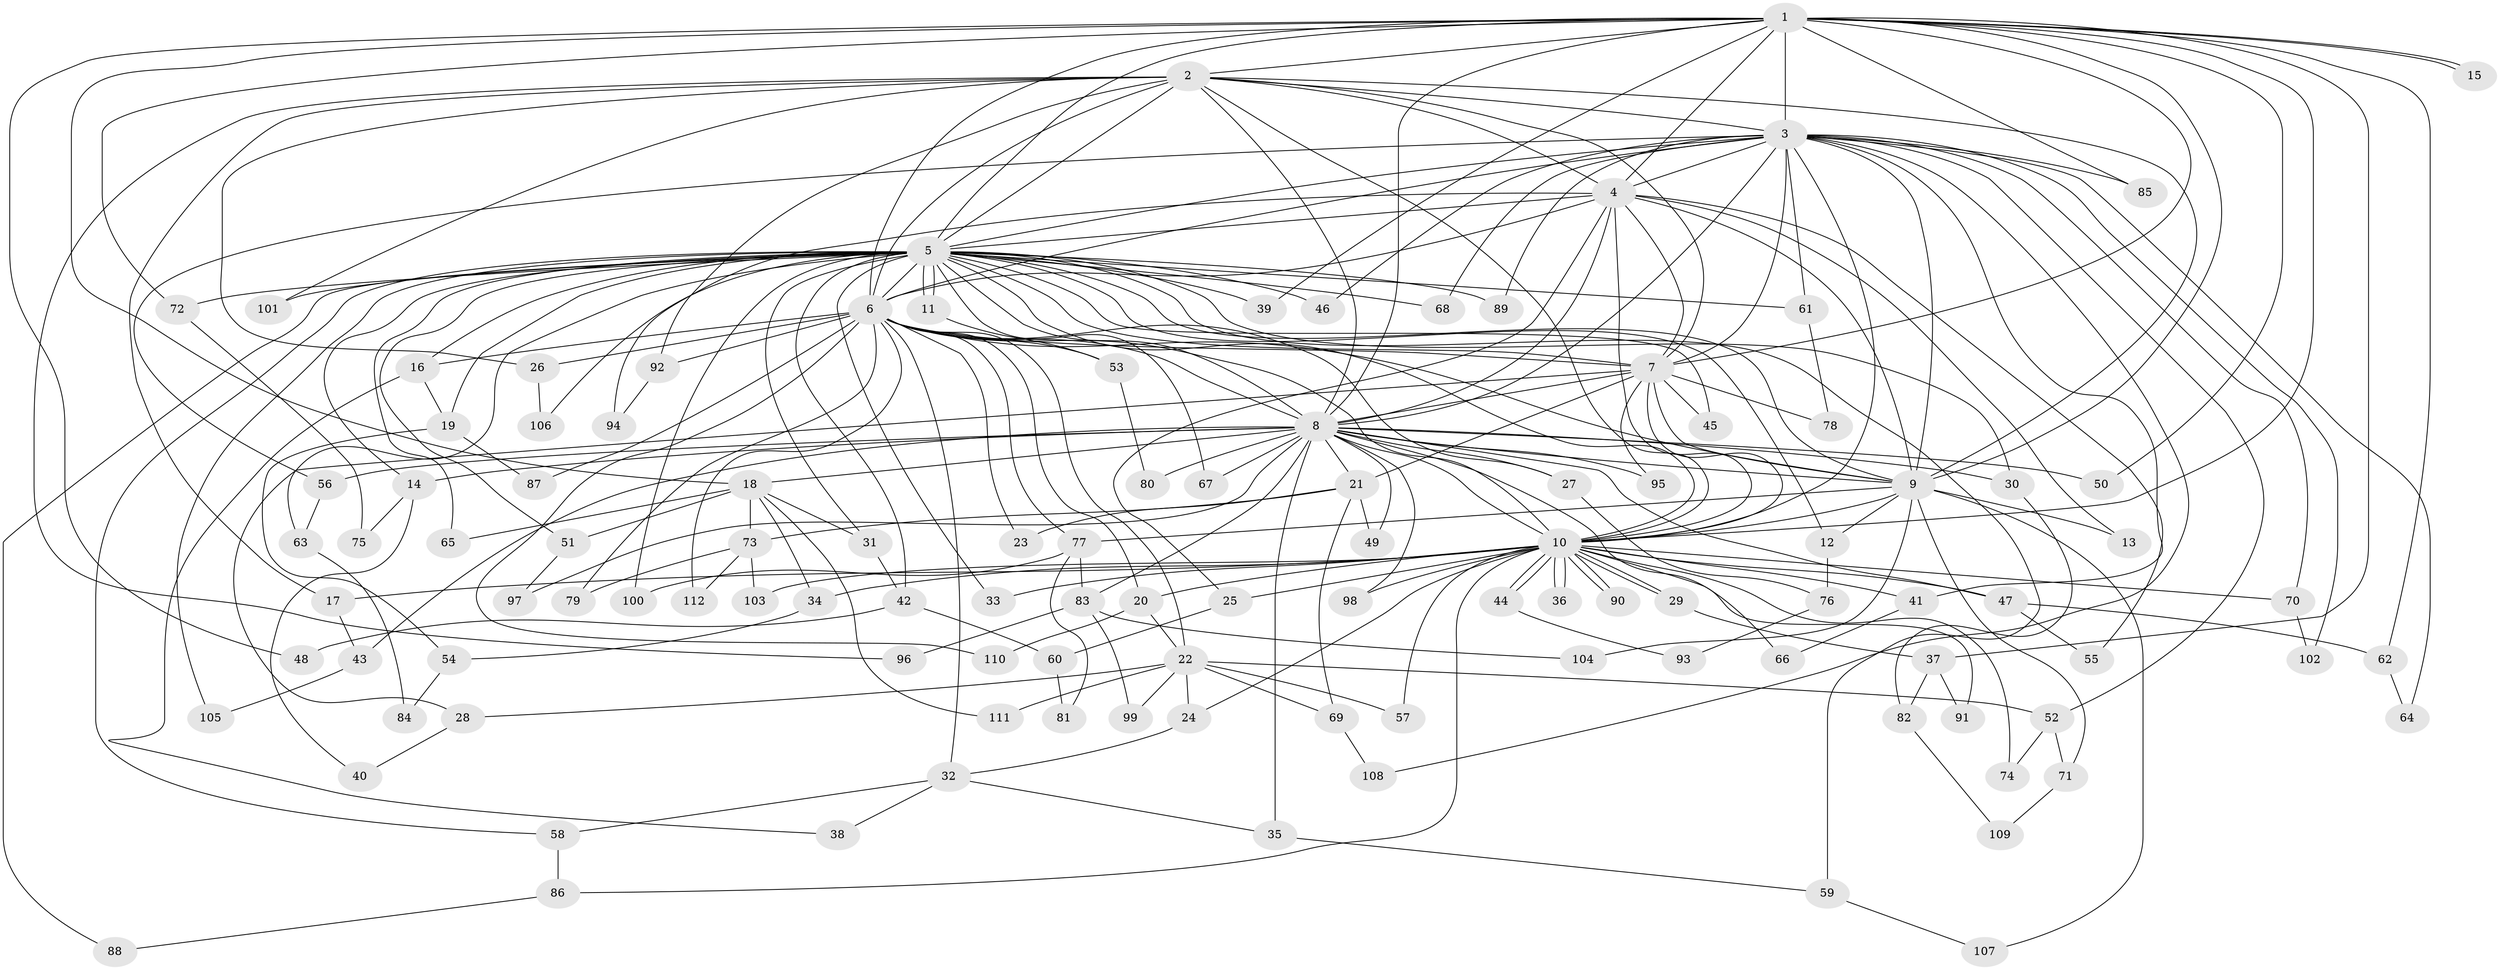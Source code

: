 // Generated by graph-tools (version 1.1) at 2025/14/03/09/25 04:14:03]
// undirected, 112 vertices, 249 edges
graph export_dot {
graph [start="1"]
  node [color=gray90,style=filled];
  1;
  2;
  3;
  4;
  5;
  6;
  7;
  8;
  9;
  10;
  11;
  12;
  13;
  14;
  15;
  16;
  17;
  18;
  19;
  20;
  21;
  22;
  23;
  24;
  25;
  26;
  27;
  28;
  29;
  30;
  31;
  32;
  33;
  34;
  35;
  36;
  37;
  38;
  39;
  40;
  41;
  42;
  43;
  44;
  45;
  46;
  47;
  48;
  49;
  50;
  51;
  52;
  53;
  54;
  55;
  56;
  57;
  58;
  59;
  60;
  61;
  62;
  63;
  64;
  65;
  66;
  67;
  68;
  69;
  70;
  71;
  72;
  73;
  74;
  75;
  76;
  77;
  78;
  79;
  80;
  81;
  82;
  83;
  84;
  85;
  86;
  87;
  88;
  89;
  90;
  91;
  92;
  93;
  94;
  95;
  96;
  97;
  98;
  99;
  100;
  101;
  102;
  103;
  104;
  105;
  106;
  107;
  108;
  109;
  110;
  111;
  112;
  1 -- 2;
  1 -- 3;
  1 -- 4;
  1 -- 5;
  1 -- 6;
  1 -- 7;
  1 -- 8;
  1 -- 9;
  1 -- 10;
  1 -- 15;
  1 -- 15;
  1 -- 18;
  1 -- 37;
  1 -- 39;
  1 -- 48;
  1 -- 50;
  1 -- 62;
  1 -- 72;
  1 -- 85;
  2 -- 3;
  2 -- 4;
  2 -- 5;
  2 -- 6;
  2 -- 7;
  2 -- 8;
  2 -- 9;
  2 -- 10;
  2 -- 17;
  2 -- 26;
  2 -- 92;
  2 -- 96;
  2 -- 101;
  3 -- 4;
  3 -- 5;
  3 -- 6;
  3 -- 7;
  3 -- 8;
  3 -- 9;
  3 -- 10;
  3 -- 41;
  3 -- 46;
  3 -- 52;
  3 -- 56;
  3 -- 61;
  3 -- 64;
  3 -- 68;
  3 -- 70;
  3 -- 85;
  3 -- 89;
  3 -- 102;
  3 -- 108;
  4 -- 5;
  4 -- 6;
  4 -- 7;
  4 -- 8;
  4 -- 9;
  4 -- 10;
  4 -- 13;
  4 -- 25;
  4 -- 55;
  4 -- 94;
  5 -- 6;
  5 -- 7;
  5 -- 8;
  5 -- 9;
  5 -- 10;
  5 -- 11;
  5 -- 11;
  5 -- 12;
  5 -- 14;
  5 -- 16;
  5 -- 19;
  5 -- 30;
  5 -- 31;
  5 -- 33;
  5 -- 39;
  5 -- 42;
  5 -- 45;
  5 -- 46;
  5 -- 51;
  5 -- 58;
  5 -- 59;
  5 -- 61;
  5 -- 63;
  5 -- 65;
  5 -- 67;
  5 -- 68;
  5 -- 72;
  5 -- 88;
  5 -- 89;
  5 -- 100;
  5 -- 101;
  5 -- 105;
  5 -- 106;
  6 -- 7;
  6 -- 8;
  6 -- 9;
  6 -- 10;
  6 -- 16;
  6 -- 20;
  6 -- 22;
  6 -- 23;
  6 -- 26;
  6 -- 27;
  6 -- 32;
  6 -- 53;
  6 -- 77;
  6 -- 79;
  6 -- 87;
  6 -- 92;
  6 -- 110;
  6 -- 112;
  7 -- 8;
  7 -- 9;
  7 -- 10;
  7 -- 21;
  7 -- 28;
  7 -- 45;
  7 -- 78;
  7 -- 95;
  8 -- 9;
  8 -- 10;
  8 -- 14;
  8 -- 18;
  8 -- 21;
  8 -- 27;
  8 -- 30;
  8 -- 35;
  8 -- 43;
  8 -- 47;
  8 -- 49;
  8 -- 50;
  8 -- 56;
  8 -- 66;
  8 -- 67;
  8 -- 80;
  8 -- 83;
  8 -- 95;
  8 -- 97;
  8 -- 98;
  9 -- 10;
  9 -- 12;
  9 -- 13;
  9 -- 71;
  9 -- 77;
  9 -- 104;
  9 -- 107;
  10 -- 17;
  10 -- 20;
  10 -- 24;
  10 -- 25;
  10 -- 29;
  10 -- 29;
  10 -- 33;
  10 -- 34;
  10 -- 36;
  10 -- 36;
  10 -- 41;
  10 -- 44;
  10 -- 44;
  10 -- 47;
  10 -- 57;
  10 -- 70;
  10 -- 74;
  10 -- 86;
  10 -- 90;
  10 -- 90;
  10 -- 91;
  10 -- 98;
  10 -- 103;
  11 -- 53;
  12 -- 76;
  14 -- 40;
  14 -- 75;
  16 -- 19;
  16 -- 38;
  17 -- 43;
  18 -- 31;
  18 -- 34;
  18 -- 51;
  18 -- 65;
  18 -- 73;
  18 -- 111;
  19 -- 54;
  19 -- 87;
  20 -- 22;
  20 -- 110;
  21 -- 23;
  21 -- 49;
  21 -- 69;
  21 -- 73;
  22 -- 24;
  22 -- 28;
  22 -- 52;
  22 -- 57;
  22 -- 69;
  22 -- 99;
  22 -- 111;
  24 -- 32;
  25 -- 60;
  26 -- 106;
  27 -- 76;
  28 -- 40;
  29 -- 37;
  30 -- 82;
  31 -- 42;
  32 -- 35;
  32 -- 38;
  32 -- 58;
  34 -- 54;
  35 -- 59;
  37 -- 82;
  37 -- 91;
  41 -- 66;
  42 -- 48;
  42 -- 60;
  43 -- 105;
  44 -- 93;
  47 -- 55;
  47 -- 62;
  51 -- 97;
  52 -- 71;
  52 -- 74;
  53 -- 80;
  54 -- 84;
  56 -- 63;
  58 -- 86;
  59 -- 107;
  60 -- 81;
  61 -- 78;
  62 -- 64;
  63 -- 84;
  69 -- 108;
  70 -- 102;
  71 -- 109;
  72 -- 75;
  73 -- 79;
  73 -- 103;
  73 -- 112;
  76 -- 93;
  77 -- 81;
  77 -- 83;
  77 -- 100;
  82 -- 109;
  83 -- 96;
  83 -- 99;
  83 -- 104;
  86 -- 88;
  92 -- 94;
}
